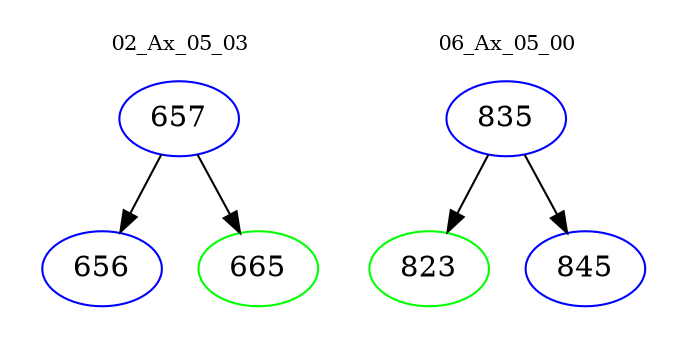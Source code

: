 digraph{
subgraph cluster_0 {
color = white
label = "02_Ax_05_03";
fontsize=10;
T0_657 [label="657", color="blue"]
T0_657 -> T0_656 [color="black"]
T0_656 [label="656", color="blue"]
T0_657 -> T0_665 [color="black"]
T0_665 [label="665", color="green"]
}
subgraph cluster_1 {
color = white
label = "06_Ax_05_00";
fontsize=10;
T1_835 [label="835", color="blue"]
T1_835 -> T1_823 [color="black"]
T1_823 [label="823", color="green"]
T1_835 -> T1_845 [color="black"]
T1_845 [label="845", color="blue"]
}
}
